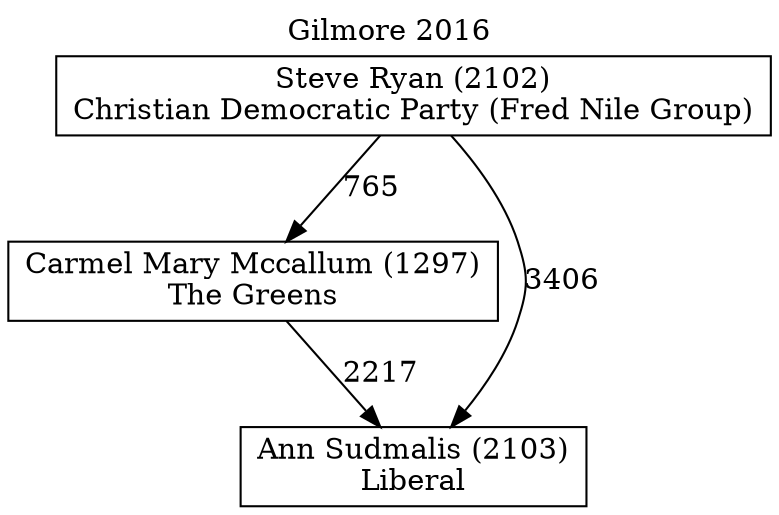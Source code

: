 // House preference flow
digraph "Ann Sudmalis (2103)_Gilmore_2016" {
	graph [label="Gilmore 2016" labelloc=t mclimit=10]
	node [shape=box]
	"Carmel Mary Mccallum (1297)" [label="Carmel Mary Mccallum (1297)
The Greens"]
	"Ann Sudmalis (2103)" [label="Ann Sudmalis (2103)
Liberal"]
	"Steve Ryan (2102)" [label="Steve Ryan (2102)
Christian Democratic Party (Fred Nile Group)"]
	"Steve Ryan (2102)" -> "Ann Sudmalis (2103)" [label=3406]
	"Carmel Mary Mccallum (1297)" -> "Ann Sudmalis (2103)" [label=2217]
	"Steve Ryan (2102)" -> "Carmel Mary Mccallum (1297)" [label=765]
}
